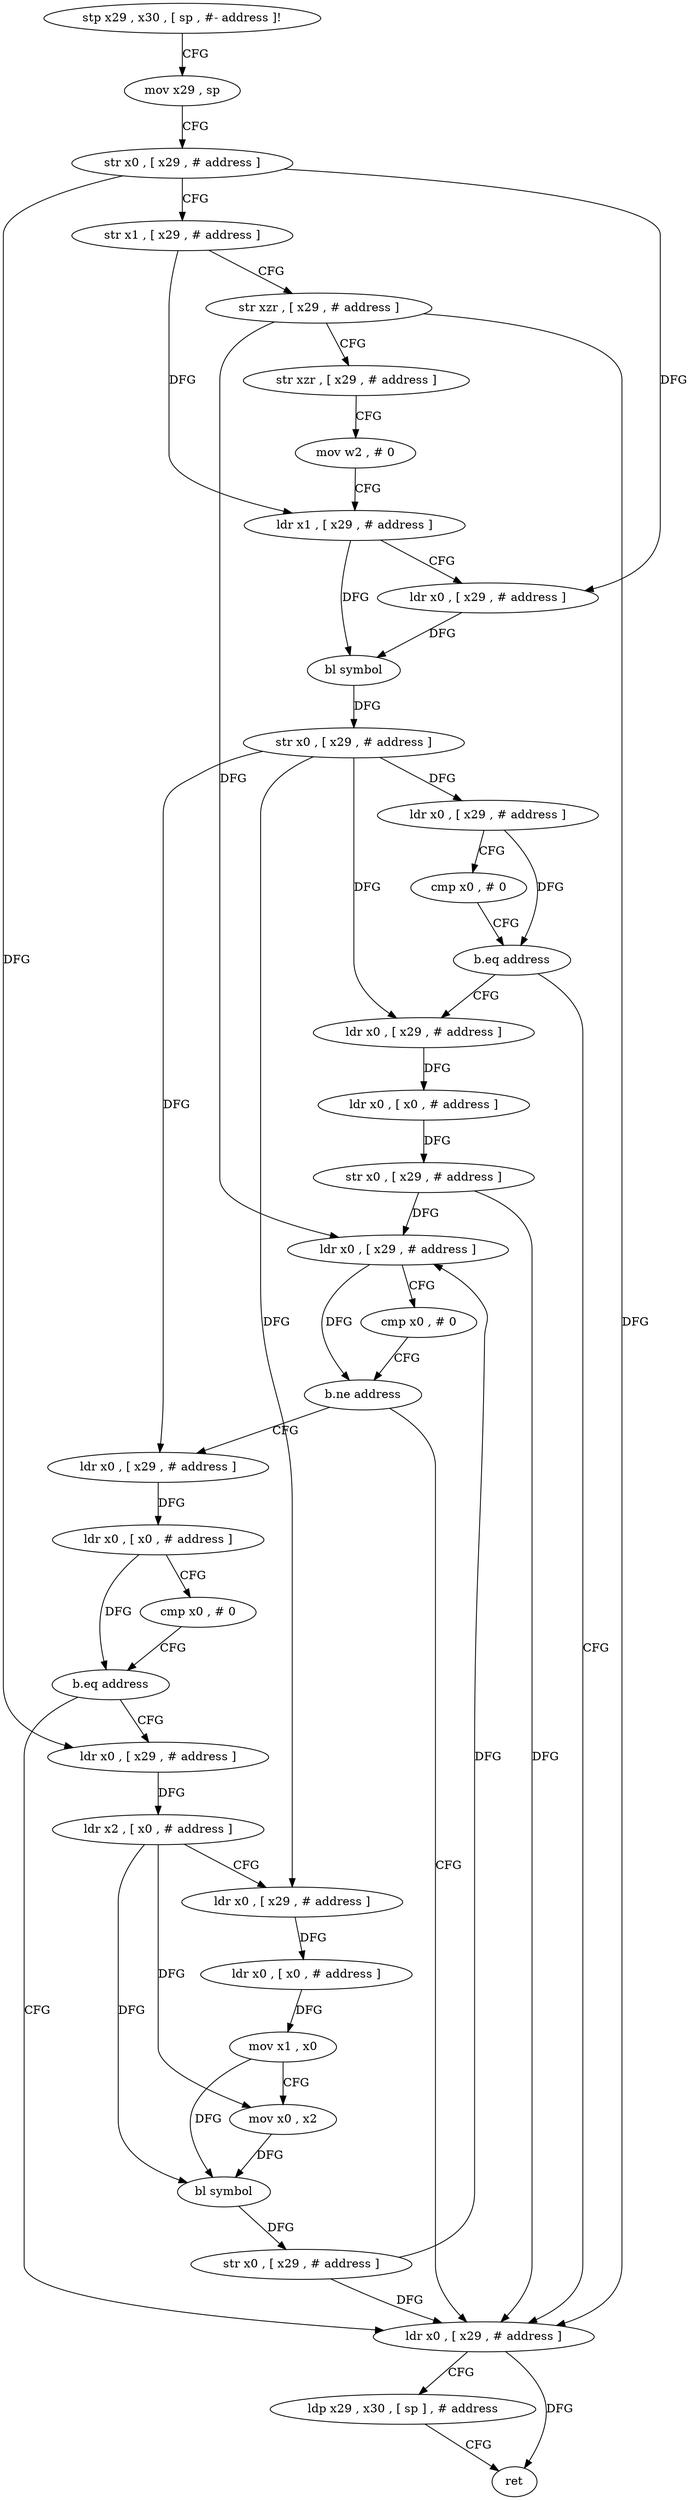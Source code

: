 digraph "func" {
"103416" [label = "stp x29 , x30 , [ sp , #- address ]!" ]
"103420" [label = "mov x29 , sp" ]
"103424" [label = "str x0 , [ x29 , # address ]" ]
"103428" [label = "str x1 , [ x29 , # address ]" ]
"103432" [label = "str xzr , [ x29 , # address ]" ]
"103436" [label = "str xzr , [ x29 , # address ]" ]
"103440" [label = "mov w2 , # 0" ]
"103444" [label = "ldr x1 , [ x29 , # address ]" ]
"103448" [label = "ldr x0 , [ x29 , # address ]" ]
"103452" [label = "bl symbol" ]
"103456" [label = "str x0 , [ x29 , # address ]" ]
"103460" [label = "ldr x0 , [ x29 , # address ]" ]
"103464" [label = "cmp x0 , # 0" ]
"103468" [label = "b.eq address" ]
"103544" [label = "ldr x0 , [ x29 , # address ]" ]
"103472" [label = "ldr x0 , [ x29 , # address ]" ]
"103548" [label = "ldp x29 , x30 , [ sp ] , # address" ]
"103552" [label = "ret" ]
"103476" [label = "ldr x0 , [ x0 , # address ]" ]
"103480" [label = "str x0 , [ x29 , # address ]" ]
"103484" [label = "ldr x0 , [ x29 , # address ]" ]
"103488" [label = "cmp x0 , # 0" ]
"103492" [label = "b.ne address" ]
"103496" [label = "ldr x0 , [ x29 , # address ]" ]
"103500" [label = "ldr x0 , [ x0 , # address ]" ]
"103504" [label = "cmp x0 , # 0" ]
"103508" [label = "b.eq address" ]
"103512" [label = "ldr x0 , [ x29 , # address ]" ]
"103516" [label = "ldr x2 , [ x0 , # address ]" ]
"103520" [label = "ldr x0 , [ x29 , # address ]" ]
"103524" [label = "ldr x0 , [ x0 , # address ]" ]
"103528" [label = "mov x1 , x0" ]
"103532" [label = "mov x0 , x2" ]
"103536" [label = "bl symbol" ]
"103540" [label = "str x0 , [ x29 , # address ]" ]
"103416" -> "103420" [ label = "CFG" ]
"103420" -> "103424" [ label = "CFG" ]
"103424" -> "103428" [ label = "CFG" ]
"103424" -> "103448" [ label = "DFG" ]
"103424" -> "103512" [ label = "DFG" ]
"103428" -> "103432" [ label = "CFG" ]
"103428" -> "103444" [ label = "DFG" ]
"103432" -> "103436" [ label = "CFG" ]
"103432" -> "103544" [ label = "DFG" ]
"103432" -> "103484" [ label = "DFG" ]
"103436" -> "103440" [ label = "CFG" ]
"103440" -> "103444" [ label = "CFG" ]
"103444" -> "103448" [ label = "CFG" ]
"103444" -> "103452" [ label = "DFG" ]
"103448" -> "103452" [ label = "DFG" ]
"103452" -> "103456" [ label = "DFG" ]
"103456" -> "103460" [ label = "DFG" ]
"103456" -> "103472" [ label = "DFG" ]
"103456" -> "103496" [ label = "DFG" ]
"103456" -> "103520" [ label = "DFG" ]
"103460" -> "103464" [ label = "CFG" ]
"103460" -> "103468" [ label = "DFG" ]
"103464" -> "103468" [ label = "CFG" ]
"103468" -> "103544" [ label = "CFG" ]
"103468" -> "103472" [ label = "CFG" ]
"103544" -> "103548" [ label = "CFG" ]
"103544" -> "103552" [ label = "DFG" ]
"103472" -> "103476" [ label = "DFG" ]
"103548" -> "103552" [ label = "CFG" ]
"103476" -> "103480" [ label = "DFG" ]
"103480" -> "103484" [ label = "DFG" ]
"103480" -> "103544" [ label = "DFG" ]
"103484" -> "103488" [ label = "CFG" ]
"103484" -> "103492" [ label = "DFG" ]
"103488" -> "103492" [ label = "CFG" ]
"103492" -> "103544" [ label = "CFG" ]
"103492" -> "103496" [ label = "CFG" ]
"103496" -> "103500" [ label = "DFG" ]
"103500" -> "103504" [ label = "CFG" ]
"103500" -> "103508" [ label = "DFG" ]
"103504" -> "103508" [ label = "CFG" ]
"103508" -> "103544" [ label = "CFG" ]
"103508" -> "103512" [ label = "CFG" ]
"103512" -> "103516" [ label = "DFG" ]
"103516" -> "103520" [ label = "CFG" ]
"103516" -> "103532" [ label = "DFG" ]
"103516" -> "103536" [ label = "DFG" ]
"103520" -> "103524" [ label = "DFG" ]
"103524" -> "103528" [ label = "DFG" ]
"103528" -> "103532" [ label = "CFG" ]
"103528" -> "103536" [ label = "DFG" ]
"103532" -> "103536" [ label = "DFG" ]
"103536" -> "103540" [ label = "DFG" ]
"103540" -> "103544" [ label = "DFG" ]
"103540" -> "103484" [ label = "DFG" ]
}
